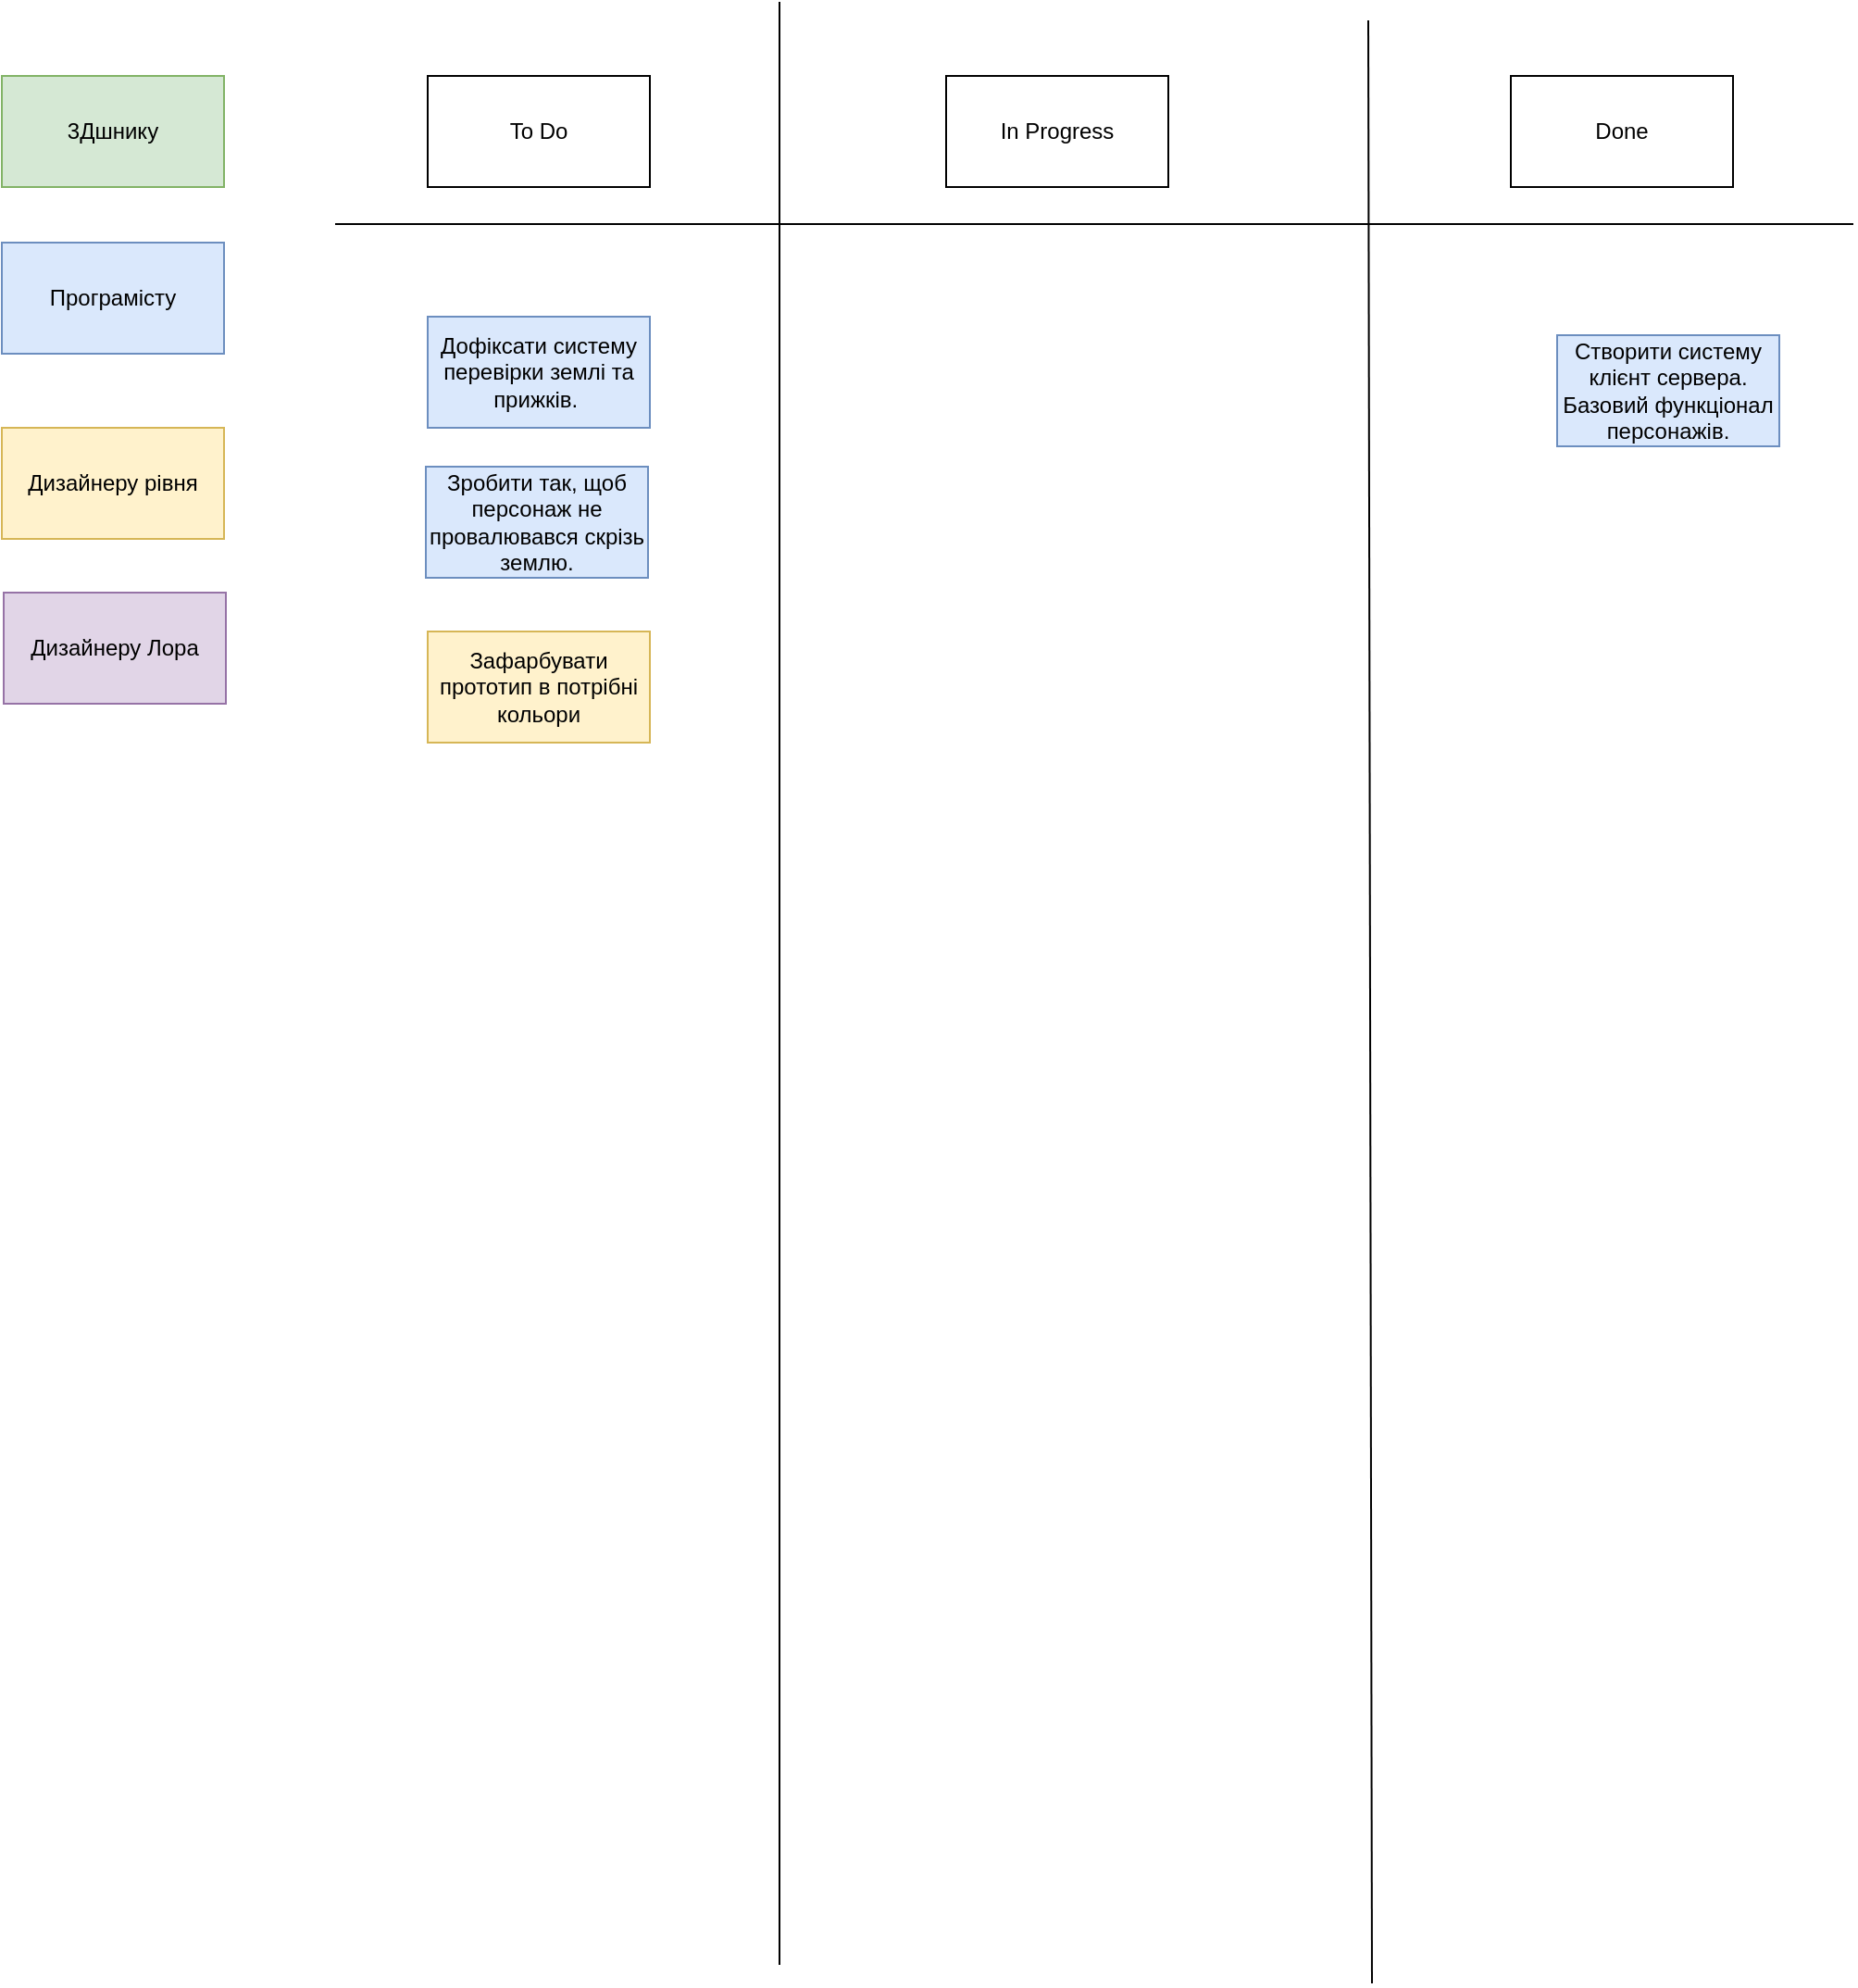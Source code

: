 <mxfile version="21.3.7" type="device" pages="3">
  <diagram name="Progress Log" id="j7ocj-R6yFDsZnvFDcwh">
    <mxGraphModel dx="2022" dy="697" grid="1" gridSize="10" guides="1" tooltips="1" connect="1" arrows="1" fold="1" page="1" pageScale="1" pageWidth="827" pageHeight="1169" math="0" shadow="0">
      <root>
        <mxCell id="0" />
        <mxCell id="1" parent="0" />
        <mxCell id="UdUgcrhL-oT8AhT05if--1" value="To Do" style="rounded=0;whiteSpace=wrap;html=1;" parent="1" vertex="1">
          <mxGeometry x="50" y="40" width="120" height="60" as="geometry" />
        </mxCell>
        <mxCell id="UdUgcrhL-oT8AhT05if--2" value="In Progress" style="rounded=0;whiteSpace=wrap;html=1;" parent="1" vertex="1">
          <mxGeometry x="330" y="40" width="120" height="60" as="geometry" />
        </mxCell>
        <mxCell id="UdUgcrhL-oT8AhT05if--4" value="Done" style="rounded=0;whiteSpace=wrap;html=1;" parent="1" vertex="1">
          <mxGeometry x="635" y="40" width="120" height="60" as="geometry" />
        </mxCell>
        <mxCell id="UdUgcrhL-oT8AhT05if--5" value="" style="endArrow=none;html=1;rounded=0;" parent="1" edge="1">
          <mxGeometry width="50" height="50" relative="1" as="geometry">
            <mxPoint x="240" y="1060" as="sourcePoint" />
            <mxPoint x="240" as="targetPoint" />
          </mxGeometry>
        </mxCell>
        <mxCell id="UdUgcrhL-oT8AhT05if--6" value="" style="endArrow=none;html=1;rounded=0;" parent="1" edge="1">
          <mxGeometry width="50" height="50" relative="1" as="geometry">
            <mxPoint x="560" y="1070" as="sourcePoint" />
            <mxPoint x="558" y="10" as="targetPoint" />
          </mxGeometry>
        </mxCell>
        <mxCell id="UdUgcrhL-oT8AhT05if--7" value="" style="endArrow=none;html=1;rounded=0;" parent="1" edge="1">
          <mxGeometry width="50" height="50" relative="1" as="geometry">
            <mxPoint x="820" y="120" as="sourcePoint" />
            <mxPoint y="120" as="targetPoint" />
          </mxGeometry>
        </mxCell>
        <mxCell id="UdUgcrhL-oT8AhT05if--10" value="3Дшнику" style="rounded=0;whiteSpace=wrap;html=1;fillColor=#d5e8d4;strokeColor=#82b366;" parent="1" vertex="1">
          <mxGeometry x="-180" y="40" width="120" height="60" as="geometry" />
        </mxCell>
        <mxCell id="UdUgcrhL-oT8AhT05if--11" value="Програмісту" style="rounded=0;whiteSpace=wrap;html=1;fillColor=#dae8fc;strokeColor=#6c8ebf;" parent="1" vertex="1">
          <mxGeometry x="-180" y="130" width="120" height="60" as="geometry" />
        </mxCell>
        <mxCell id="UdUgcrhL-oT8AhT05if--12" value="Дизайнеру рівня" style="rounded=0;whiteSpace=wrap;html=1;fillColor=#fff2cc;strokeColor=#d6b656;" parent="1" vertex="1">
          <mxGeometry x="-180" y="230" width="120" height="60" as="geometry" />
        </mxCell>
        <mxCell id="EiisvokGFB4qodK26Tyu-4" value="Дизайнеру Лора" style="rounded=0;whiteSpace=wrap;html=1;fillColor=#e1d5e7;strokeColor=#9673a6;" parent="1" vertex="1">
          <mxGeometry x="-179" y="319" width="120" height="60" as="geometry" />
        </mxCell>
        <mxCell id="IIxEIRQnYZ5GAiqwtPeP-1" value="Створити систему клієнт сервера. Базовий функціонал персонажів." style="rounded=0;whiteSpace=wrap;html=1;fillColor=#dae8fc;strokeColor=#6c8ebf;" vertex="1" parent="1">
          <mxGeometry x="660" y="180" width="120" height="60" as="geometry" />
        </mxCell>
        <mxCell id="IIxEIRQnYZ5GAiqwtPeP-2" value="Дофіксати систему перевірки землі та прижків.&amp;nbsp;" style="rounded=0;whiteSpace=wrap;html=1;fillColor=#dae8fc;strokeColor=#6c8ebf;" vertex="1" parent="1">
          <mxGeometry x="50" y="170" width="120" height="60" as="geometry" />
        </mxCell>
        <mxCell id="IIxEIRQnYZ5GAiqwtPeP-3" value="Зробити так, щоб персонаж не провалювався скрізь землю." style="rounded=0;whiteSpace=wrap;html=1;fillColor=#dae8fc;strokeColor=#6c8ebf;" vertex="1" parent="1">
          <mxGeometry x="49" y="251" width="120" height="60" as="geometry" />
        </mxCell>
        <mxCell id="IIxEIRQnYZ5GAiqwtPeP-4" value="Зафарбувати прототип в потрібні кольори" style="rounded=0;whiteSpace=wrap;html=1;fillColor=#fff2cc;strokeColor=#d6b656;" vertex="1" parent="1">
          <mxGeometry x="50" y="340" width="120" height="60" as="geometry" />
        </mxCell>
      </root>
    </mxGraphModel>
  </diagram>
  <diagram id="EdvGzktpSthJpCxaeCqI" name="Lore">
    <mxGraphModel dx="1434" dy="844" grid="1" gridSize="10" guides="1" tooltips="1" connect="0" arrows="1" fold="1" page="1" pageScale="1" pageWidth="827" pageHeight="1169" math="0" shadow="0">
      <root>
        <mxCell id="0" />
        <mxCell id="1" parent="0" />
        <mxCell id="nreBZwVnpy1KQheb9B9o-1" value="Опис гри&lt;br&gt;" style="text;html=1;strokeColor=#b85450;fillColor=#f8cecc;align=center;verticalAlign=middle;whiteSpace=wrap;rounded=0;" parent="1" vertex="1">
          <mxGeometry x="370" y="10" width="60" height="30" as="geometry" />
        </mxCell>
        <mxCell id="nreBZwVnpy1KQheb9B9o-3" value="Основна концепція - взаємодія двох людей які грають в цю гру. Приклад гри &quot;Вогонь і Вода&quot;. Перед гравцями стоїть ціль, дійти до кінця рівня.&amp;nbsp;" style="text;html=1;strokeColor=none;fillColor=none;align=center;verticalAlign=middle;whiteSpace=wrap;rounded=0;" parent="1" vertex="1">
          <mxGeometry x="15" y="50" width="770" height="90" as="geometry" />
        </mxCell>
        <mxCell id="nreBZwVnpy1KQheb9B9o-4" value="Історія. Було магічне дзеркало, яке оберігало спокій на &quot;далеких землях&quot;. Але з&#39;явився орк, який вирішив захопити землі. Магічне дзеркало призвало дух льоду і лави для того щоб вони допомогли перемогти злого Орка. Але для того щоб потрапити до орка, потрібно два предмета з різних світів щоб у дзеркала були сили перенести дузів лави і льоду до орка." style="rounded=0;whiteSpace=wrap;html=1;fillColor=none;" parent="1" vertex="1">
          <mxGeometry x="20" y="65" width="780" height="125" as="geometry" />
        </mxCell>
        <mxCell id="nreBZwVnpy1KQheb9B9o-5" value="Механіки" style="text;html=1;strokeColor=#b85450;fillColor=#f8cecc;align=center;verticalAlign=middle;whiteSpace=wrap;rounded=0;" parent="1" vertex="1">
          <mxGeometry x="375" y="430" width="60" height="30" as="geometry" />
        </mxCell>
        <mxCell id="nreBZwVnpy1KQheb9B9o-6" value="&lt;ol&gt;&lt;li&gt;Два основних персонажа льодяний дух та лавовий дух.&amp;nbsp;&lt;/li&gt;&lt;li&gt;Керування персонажа в стилі платформера, але від першої особи. Для руху персонажа - рух руками. Для прижка - прижок в реалі.&lt;/li&gt;&lt;li&gt;Телефон персонажа (головний інтерфейс. Там можна побачити кількість кристаликів і інші показники).&lt;/li&gt;&lt;li&gt;Збір кристаликів. Кристалики можна подивитись на телефоні персонажа. (в кожного духа свій колір кристалика, кристалик іншого кольору підібрати не можна). Кристалики необхідні щоб відкрити портал.&lt;/li&gt;&lt;li&gt;Кнопки та ричаги. На рівні будуть кнопки та ричаги з якими можна взаємодіяти. Кнопка або ричаг відкриває додаткову зону на рівні. Коли на рівні відкривається нова зона, перед персонажем з&#39;являється телефон, де показується місце нової зони.&lt;/li&gt;&lt;li&gt;Фізичні об&#39;єкти для взаємодії. На рівні будуть розкидані каміння, яблука, дошки, коробки, бочки. Об&#39;єкти можна брати у руки та кидати. Різні об&#39;єкти мають різну масу.&lt;/li&gt;&lt;/ol&gt;" style="text;html=1;strokeColor=default;fillColor=none;align=left;verticalAlign=middle;whiteSpace=wrap;rounded=0;" parent="1" vertex="1">
          <mxGeometry x="20" y="480" width="770" height="170" as="geometry" />
        </mxCell>
        <mxCell id="nreBZwVnpy1KQheb9B9o-8" value="Рівні" style="text;html=1;strokeColor=#b85450;fillColor=#f8cecc;align=center;verticalAlign=middle;whiteSpace=wrap;rounded=0;" parent="1" vertex="1">
          <mxGeometry x="368" y="750" width="60" height="30" as="geometry" />
        </mxCell>
        <mxCell id="nreBZwVnpy1KQheb9B9o-10" value="Основна тема, природа і рослинність. Рівень має форму паралельних ліній та призначені ознайомити гравця з механікою гри. Де персонажі вогню та води можуть бачити один одного. Земля представляє собою квадратні острови з трав&#39;яним покровом. На рівні розставлені кристалики, коробки та каміння. В кінці рівня стоять портали в світ вулканів, та в світ льодовиків.&amp;nbsp;" style="rounded=0;whiteSpace=wrap;html=1;fillColor=none;" parent="1" vertex="1">
          <mxGeometry x="16" y="830" width="784" height="165" as="geometry" />
        </mxCell>
        <mxCell id="nreBZwVnpy1KQheb9B9o-11" value="Рівень 1" style="text;html=1;strokeColor=#82b366;fillColor=#d5e8d4;align=center;verticalAlign=middle;whiteSpace=wrap;rounded=0;" parent="1" vertex="1">
          <mxGeometry x="156" y="800" width="490" height="30" as="geometry" />
        </mxCell>
        <mxCell id="nreBZwVnpy1KQheb9B9o-12" value="ОПИС" style="rounded=0;whiteSpace=wrap;html=1;fillColor=none;" parent="1" vertex="1">
          <mxGeometry x="16" y="830" width="78" height="40" as="geometry" />
        </mxCell>
        <mxCell id="nreBZwVnpy1KQheb9B9o-14" value="Журчання водички під островом. Чірікання пташок. Легенький вітерець.&amp;nbsp; Шелест дерев." style="rounded=0;whiteSpace=wrap;html=1;fillColor=none;" parent="1" vertex="1">
          <mxGeometry x="16" y="995" width="784" height="165" as="geometry" />
        </mxCell>
        <mxCell id="nreBZwVnpy1KQheb9B9o-15" value="Звуки" style="rounded=0;whiteSpace=wrap;html=1;fillColor=none;" parent="1" vertex="1">
          <mxGeometry x="16" y="995" width="78" height="40" as="geometry" />
        </mxCell>
        <mxCell id="On_E6QPoKyoc6UgJE12L-1" value="Сюжет" style="text;html=1;strokeColor=#b85450;fillColor=#f8cecc;align=center;verticalAlign=middle;whiteSpace=wrap;rounded=0;" parent="1" vertex="1">
          <mxGeometry x="1230" y="20" width="60" height="30" as="geometry" />
        </mxCell>
        <mxCell id="On_E6QPoKyoc6UgJE12L-2" value="Давним давно, в далеких землях, був добрий чарівник Зальберт, який наглядав за світом, де він жив, і беріг в ньому мир і спокій. Чарівник створив дзеркало яке допомагало йому. Але одного дня, чарівник зчез, чого і чекав злий орк Пугрімар.&amp;nbsp; Він зібрав свою армію, і захопив частину далеких земель. І як вершину свого володарювання він хотів підкорити собі магічне дзеркало. Але дзеркало призвало духів льоду і лави собі на допомогу. І тепер їм потрібно відзнайти магічні артефакти і зійтись у бою зі злим орком Пугрімаром." style="rounded=0;whiteSpace=wrap;html=1;fillColor=none;" parent="1" vertex="1">
          <mxGeometry x="851" y="65" width="780" height="125" as="geometry" />
        </mxCell>
      </root>
    </mxGraphModel>
  </diagram>
  <diagram id="1cOyIFm6DYKvIst5hkES" name="Level Design Rules">
    <mxGraphModel dx="1434" dy="844" grid="1" gridSize="10" guides="1" tooltips="1" connect="1" arrows="1" fold="1" page="1" pageScale="1" pageWidth="827" pageHeight="1169" math="0" shadow="0">
      <root>
        <mxCell id="0" />
        <mxCell id="1" parent="0" />
      </root>
    </mxGraphModel>
  </diagram>
</mxfile>
